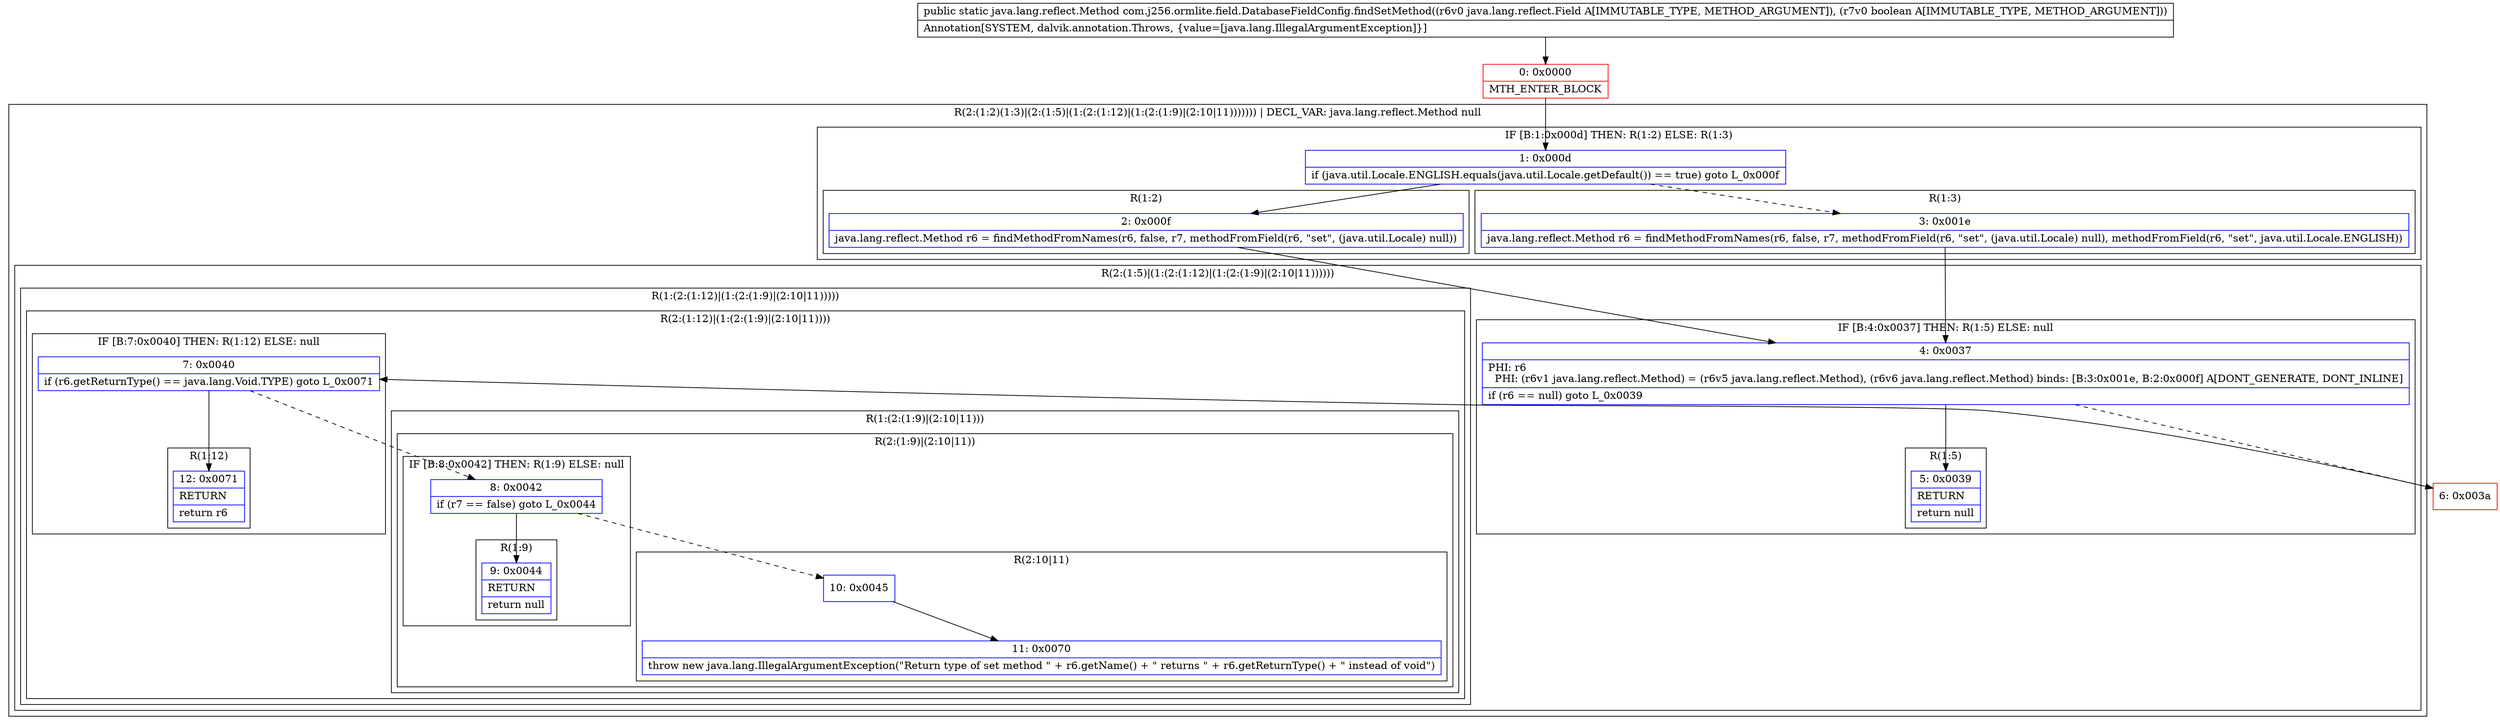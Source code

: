 digraph "CFG forcom.j256.ormlite.field.DatabaseFieldConfig.findSetMethod(Ljava\/lang\/reflect\/Field;Z)Ljava\/lang\/reflect\/Method;" {
subgraph cluster_Region_1082770855 {
label = "R(2:(1:2)(1:3)|(2:(1:5)|(1:(2:(1:12)|(1:(2:(1:9)|(2:10|11))))))) | DECL_VAR: java.lang.reflect.Method null\l";
node [shape=record,color=blue];
subgraph cluster_IfRegion_791195265 {
label = "IF [B:1:0x000d] THEN: R(1:2) ELSE: R(1:3)";
node [shape=record,color=blue];
Node_1 [shape=record,label="{1\:\ 0x000d|if (java.util.Locale.ENGLISH.equals(java.util.Locale.getDefault()) == true) goto L_0x000f\l}"];
subgraph cluster_Region_87172273 {
label = "R(1:2)";
node [shape=record,color=blue];
Node_2 [shape=record,label="{2\:\ 0x000f|java.lang.reflect.Method r6 = findMethodFromNames(r6, false, r7, methodFromField(r6, \"set\", (java.util.Locale) null))\l}"];
}
subgraph cluster_Region_1706686269 {
label = "R(1:3)";
node [shape=record,color=blue];
Node_3 [shape=record,label="{3\:\ 0x001e|java.lang.reflect.Method r6 = findMethodFromNames(r6, false, r7, methodFromField(r6, \"set\", (java.util.Locale) null), methodFromField(r6, \"set\", java.util.Locale.ENGLISH))\l}"];
}
}
subgraph cluster_Region_2093597109 {
label = "R(2:(1:5)|(1:(2:(1:12)|(1:(2:(1:9)|(2:10|11))))))";
node [shape=record,color=blue];
subgraph cluster_IfRegion_1020117477 {
label = "IF [B:4:0x0037] THEN: R(1:5) ELSE: null";
node [shape=record,color=blue];
Node_4 [shape=record,label="{4\:\ 0x0037|PHI: r6 \l  PHI: (r6v1 java.lang.reflect.Method) = (r6v5 java.lang.reflect.Method), (r6v6 java.lang.reflect.Method) binds: [B:3:0x001e, B:2:0x000f] A[DONT_GENERATE, DONT_INLINE]\l|if (r6 == null) goto L_0x0039\l}"];
subgraph cluster_Region_845651750 {
label = "R(1:5)";
node [shape=record,color=blue];
Node_5 [shape=record,label="{5\:\ 0x0039|RETURN\l|return null\l}"];
}
}
subgraph cluster_Region_1490117453 {
label = "R(1:(2:(1:12)|(1:(2:(1:9)|(2:10|11)))))";
node [shape=record,color=blue];
subgraph cluster_Region_1780995467 {
label = "R(2:(1:12)|(1:(2:(1:9)|(2:10|11))))";
node [shape=record,color=blue];
subgraph cluster_IfRegion_951575491 {
label = "IF [B:7:0x0040] THEN: R(1:12) ELSE: null";
node [shape=record,color=blue];
Node_7 [shape=record,label="{7\:\ 0x0040|if (r6.getReturnType() == java.lang.Void.TYPE) goto L_0x0071\l}"];
subgraph cluster_Region_908576092 {
label = "R(1:12)";
node [shape=record,color=blue];
Node_12 [shape=record,label="{12\:\ 0x0071|RETURN\l|return r6\l}"];
}
}
subgraph cluster_Region_1707021278 {
label = "R(1:(2:(1:9)|(2:10|11)))";
node [shape=record,color=blue];
subgraph cluster_Region_836766063 {
label = "R(2:(1:9)|(2:10|11))";
node [shape=record,color=blue];
subgraph cluster_IfRegion_911105387 {
label = "IF [B:8:0x0042] THEN: R(1:9) ELSE: null";
node [shape=record,color=blue];
Node_8 [shape=record,label="{8\:\ 0x0042|if (r7 == false) goto L_0x0044\l}"];
subgraph cluster_Region_1053520859 {
label = "R(1:9)";
node [shape=record,color=blue];
Node_9 [shape=record,label="{9\:\ 0x0044|RETURN\l|return null\l}"];
}
}
subgraph cluster_Region_603432511 {
label = "R(2:10|11)";
node [shape=record,color=blue];
Node_10 [shape=record,label="{10\:\ 0x0045}"];
Node_11 [shape=record,label="{11\:\ 0x0070|throw new java.lang.IllegalArgumentException(\"Return type of set method \" + r6.getName() + \" returns \" + r6.getReturnType() + \" instead of void\")\l}"];
}
}
}
}
}
}
}
Node_0 [shape=record,color=red,label="{0\:\ 0x0000|MTH_ENTER_BLOCK\l}"];
Node_6 [shape=record,color=red,label="{6\:\ 0x003a}"];
MethodNode[shape=record,label="{public static java.lang.reflect.Method com.j256.ormlite.field.DatabaseFieldConfig.findSetMethod((r6v0 java.lang.reflect.Field A[IMMUTABLE_TYPE, METHOD_ARGUMENT]), (r7v0 boolean A[IMMUTABLE_TYPE, METHOD_ARGUMENT]))  | Annotation[SYSTEM, dalvik.annotation.Throws, \{value=[java.lang.IllegalArgumentException]\}]\l}"];
MethodNode -> Node_0;
Node_1 -> Node_2;
Node_1 -> Node_3[style=dashed];
Node_2 -> Node_4;
Node_3 -> Node_4;
Node_4 -> Node_5;
Node_4 -> Node_6[style=dashed];
Node_7 -> Node_8[style=dashed];
Node_7 -> Node_12;
Node_8 -> Node_9;
Node_8 -> Node_10[style=dashed];
Node_10 -> Node_11;
Node_0 -> Node_1;
Node_6 -> Node_7;
}


